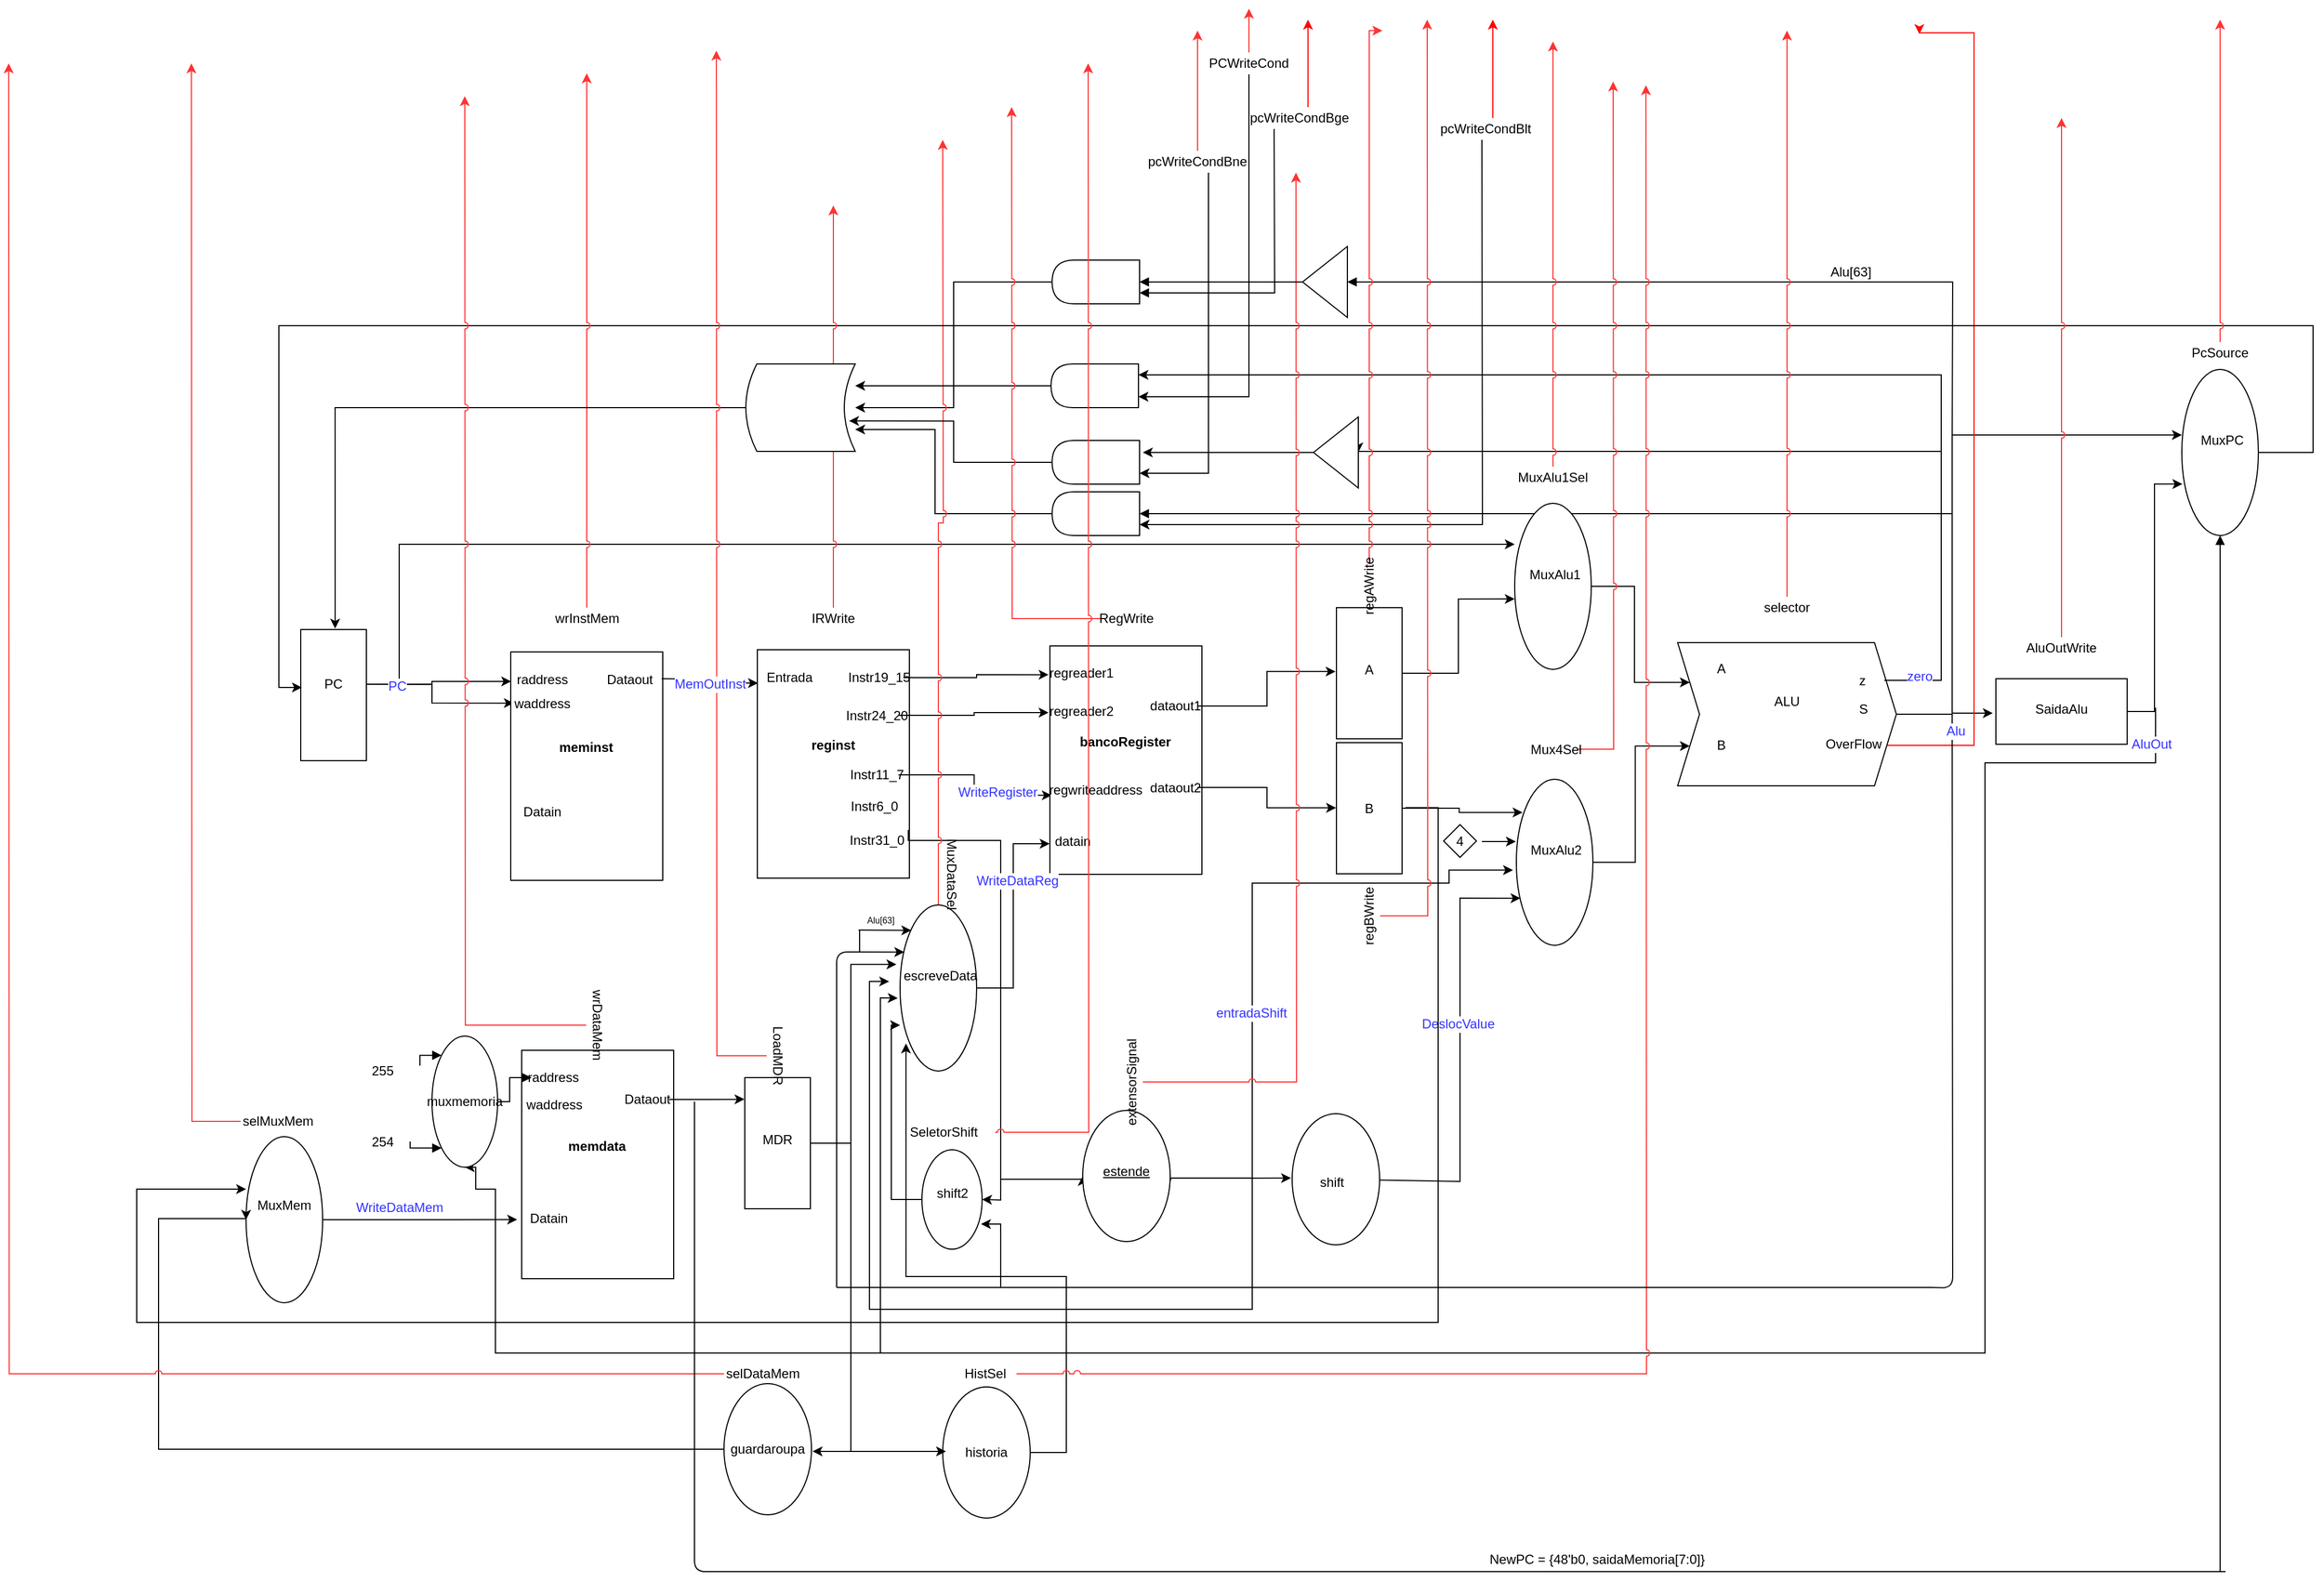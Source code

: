 <mxfile version="12.1.0" type="github" pages="1"><diagram id="BK2MosaaJc6s3cNC-S-s" name="Page-1"><mxGraphModel dx="1463" dy="839" grid="1" gridSize="10" guides="1" tooltips="1" connect="1" arrows="1" fold="1" page="1" pageScale="1" pageWidth="10000" pageHeight="10000" math="0" shadow="0"><root><mxCell id="0"/><mxCell id="1" parent="0"/><mxCell id="vBsNh1YaCpjfM3D8LXgl-24" style="edgeStyle=orthogonalEdgeStyle;rounded=0;orthogonalLoop=1;jettySize=auto;html=1;startArrow=block;startFill=1;endArrow=none;endFill=0;" edge="1" parent="1" source="vBsNh1YaCpjfM3D8LXgl-27"><mxGeometry relative="1" as="geometry"><mxPoint x="1950" y="410" as="targetPoint"/></mxGeometry></mxCell><mxCell id="vBsNh1YaCpjfM3D8LXgl-32" value="Alu[63]&lt;br&gt;" style="text;html=1;resizable=0;points=[];align=center;verticalAlign=middle;labelBackgroundColor=#ffffff;" vertex="1" connectable="0" parent="vBsNh1YaCpjfM3D8LXgl-24"><mxGeometry x="0.307" y="3" relative="1" as="geometry"><mxPoint y="-6" as="offset"/></mxGeometry></mxCell><mxCell id="vBsNh1YaCpjfM3D8LXgl-33" style="edgeStyle=orthogonalEdgeStyle;rounded=0;orthogonalLoop=1;jettySize=auto;html=1;exitX=0;exitY=0.25;exitDx=0;exitDy=0;startArrow=block;startFill=1;endArrow=none;endFill=0;" edge="1" parent="1" source="vBsNh1YaCpjfM3D8LXgl-22"><mxGeometry relative="1" as="geometry"><mxPoint x="1330" y="120" as="targetPoint"/></mxGeometry></mxCell><mxCell id="vBsNh1YaCpjfM3D8LXgl-40" style="edgeStyle=orthogonalEdgeStyle;rounded=0;orthogonalLoop=1;jettySize=auto;html=1;entryX=1;entryY=0.5;entryDx=0;entryDy=0;startArrow=none;startFill=0;endArrow=classic;endFill=1;strokeColor=#000000;" edge="1" parent="1" source="vBsNh1YaCpjfM3D8LXgl-22" target="9EUqboqjKEqkngao54L1-6"><mxGeometry relative="1" as="geometry"/></mxCell><mxCell id="vBsNh1YaCpjfM3D8LXgl-22" value="" style="shape=delay;whiteSpace=wrap;html=1;rotation=180;" vertex="1" parent="1"><mxGeometry x="1127" y="240" width="80" height="40" as="geometry"/></mxCell><mxCell id="vBsNh1YaCpjfM3D8LXgl-25" style="edgeStyle=orthogonalEdgeStyle;rounded=0;orthogonalLoop=1;jettySize=auto;html=1;startArrow=block;startFill=1;endArrow=none;endFill=0;" edge="1" parent="1" source="vBsNh1YaCpjfM3D8LXgl-21"><mxGeometry relative="1" as="geometry"><mxPoint x="1950" y="472" as="targetPoint"/></mxGeometry></mxCell><mxCell id="vBsNh1YaCpjfM3D8LXgl-36" style="edgeStyle=orthogonalEdgeStyle;rounded=0;orthogonalLoop=1;jettySize=auto;html=1;exitX=0;exitY=0.25;exitDx=0;exitDy=0;startArrow=classic;startFill=1;endArrow=none;endFill=0;strokeColor=#000000;" edge="1" parent="1" source="vBsNh1YaCpjfM3D8LXgl-21"><mxGeometry relative="1" as="geometry"><mxPoint x="1520" y="130" as="targetPoint"/></mxGeometry></mxCell><mxCell id="vBsNh1YaCpjfM3D8LXgl-41" style="edgeStyle=orthogonalEdgeStyle;rounded=0;orthogonalLoop=1;jettySize=auto;html=1;entryX=1;entryY=0.75;entryDx=0;entryDy=0;startArrow=none;startFill=0;endArrow=classic;endFill=1;strokeColor=#000000;" edge="1" parent="1" source="vBsNh1YaCpjfM3D8LXgl-21" target="9EUqboqjKEqkngao54L1-6"><mxGeometry relative="1" as="geometry"><Array as="points"><mxPoint x="1020" y="472"/><mxPoint x="1020" y="395"/></Array></mxGeometry></mxCell><mxCell id="vBsNh1YaCpjfM3D8LXgl-21" value="" style="shape=delay;whiteSpace=wrap;html=1;rotation=180;" vertex="1" parent="1"><mxGeometry x="1127" y="452" width="80" height="40" as="geometry"/></mxCell><mxCell id="JjTqPs6yNke-4KExffEF-18" value="" style="rhombus;whiteSpace=wrap;html=1;" parent="1" vertex="1"><mxGeometry x="1485" y="756.5" width="30" height="30" as="geometry"/></mxCell><mxCell id="1Pwe8GG29_QsZhxiS9Jx-3" value="" style="verticalLabelPosition=bottom;verticalAlign=top;html=1;shape=mxgraph.basic.rect;fillColor=#ffffff;fillColor2=none;strokeColor=#000000;strokeWidth=1;size=20;indent=5;rotation=90;" parent="1" vertex="1"><mxGeometry x="410" y="608" width="120" height="60" as="geometry"/></mxCell><mxCell id="1Pwe8GG29_QsZhxiS9Jx-87" style="edgeStyle=orthogonalEdgeStyle;rounded=0;orthogonalLoop=1;jettySize=auto;html=1;entryX=0.129;entryY=0.997;entryDx=0;entryDy=0;entryPerimeter=0;exitX=0.418;exitY=-0.007;exitDx=0;exitDy=0;exitPerimeter=0;" parent="1" source="1Pwe8GG29_QsZhxiS9Jx-3" target="1Pwe8GG29_QsZhxiS9Jx-49" edge="1"><mxGeometry relative="1" as="geometry"><Array as="points"><mxPoint x="560" y="628"/><mxPoint x="560" y="625"/></Array></mxGeometry></mxCell><mxCell id="1Pwe8GG29_QsZhxiS9Jx-88" style="edgeStyle=orthogonalEdgeStyle;rounded=0;orthogonalLoop=1;jettySize=auto;html=1;entryX=0.224;entryY=0.98;entryDx=0;entryDy=0;entryPerimeter=0;" parent="1" target="1Pwe8GG29_QsZhxiS9Jx-49" edge="1"><mxGeometry relative="1" as="geometry"><mxPoint x="530" y="628" as="sourcePoint"/><Array as="points"><mxPoint x="560" y="628"/><mxPoint x="560" y="645"/></Array></mxGeometry></mxCell><mxCell id="1Pwe8GG29_QsZhxiS9Jx-117" style="edgeStyle=orthogonalEdgeStyle;rounded=0;orthogonalLoop=1;jettySize=auto;html=1;entryX=0.247;entryY=1;entryDx=0;entryDy=0;entryPerimeter=0;" parent="1" target="1Pwe8GG29_QsZhxiS9Jx-81" edge="1"><mxGeometry relative="1" as="geometry"><Array as="points"><mxPoint x="500" y="627"/><mxPoint x="500" y="628"/><mxPoint x="530" y="628"/><mxPoint x="530" y="500"/></Array><mxPoint x="500" y="628" as="sourcePoint"/></mxGeometry></mxCell><mxCell id="JjTqPs6yNke-4KExffEF-17" value="&lt;font color=&quot;#3333ff&quot;&gt;PC&lt;/font&gt;" style="text;html=1;resizable=0;points=[];align=center;verticalAlign=middle;labelBackgroundColor=#ffffff;" parent="1Pwe8GG29_QsZhxiS9Jx-117" vertex="1" connectable="0"><mxGeometry x="-0.949" y="-2" relative="1" as="geometry"><mxPoint as="offset"/></mxGeometry></mxCell><mxCell id="1Pwe8GG29_QsZhxiS9Jx-2" value="PC" style="text;html=1;strokeColor=none;fillColor=none;align=center;verticalAlign=middle;whiteSpace=wrap;rounded=0;" parent="1" vertex="1"><mxGeometry x="450" y="618" width="40" height="20" as="geometry"/></mxCell><mxCell id="1Pwe8GG29_QsZhxiS9Jx-4" value="" style="verticalLabelPosition=bottom;verticalAlign=top;html=1;shape=mxgraph.basic.rect;fillColor=#ffffff;fillColor2=none;strokeColor=#000000;strokeWidth=1;size=20;indent=5;rotation=90;" parent="1" vertex="1"><mxGeometry x="822.5" y="631.5" width="209" height="139" as="geometry"/></mxCell><mxCell id="1Pwe8GG29_QsZhxiS9Jx-7" value="&lt;b&gt;reginst&lt;/b&gt;" style="text;html=1;strokeColor=none;fillColor=none;align=center;verticalAlign=middle;whiteSpace=wrap;rounded=0;" parent="1" vertex="1"><mxGeometry x="906.5" y="674" width="40" height="20" as="geometry"/></mxCell><mxCell id="1Pwe8GG29_QsZhxiS9Jx-10" value="Entrada" style="text;html=1;strokeColor=none;fillColor=none;align=center;verticalAlign=middle;whiteSpace=wrap;rounded=0;" parent="1" vertex="1"><mxGeometry x="866.5" y="611.5" width="40" height="20" as="geometry"/></mxCell><mxCell id="1Pwe8GG29_QsZhxiS9Jx-90" style="edgeStyle=orthogonalEdgeStyle;rounded=0;orthogonalLoop=1;jettySize=auto;html=1;entryX=0.126;entryY=1.009;entryDx=0;entryDy=0;entryPerimeter=0;" parent="1" source="1Pwe8GG29_QsZhxiS9Jx-11" target="1Pwe8GG29_QsZhxiS9Jx-19" edge="1"><mxGeometry relative="1" as="geometry"/></mxCell><mxCell id="1Pwe8GG29_QsZhxiS9Jx-11" value="Instr19_15&lt;br&gt;" style="text;html=1;strokeColor=none;fillColor=none;align=center;verticalAlign=middle;whiteSpace=wrap;rounded=0;" parent="1" vertex="1"><mxGeometry x="947" y="612" width="44" height="20" as="geometry"/></mxCell><mxCell id="1Pwe8GG29_QsZhxiS9Jx-91" style="edgeStyle=orthogonalEdgeStyle;rounded=0;orthogonalLoop=1;jettySize=auto;html=1;entryX=0.292;entryY=1.009;entryDx=0;entryDy=0;entryPerimeter=0;" parent="1" source="1Pwe8GG29_QsZhxiS9Jx-12" target="1Pwe8GG29_QsZhxiS9Jx-19" edge="1"><mxGeometry relative="1" as="geometry"/></mxCell><mxCell id="1Pwe8GG29_QsZhxiS9Jx-13" value="Instr6_0&lt;br&gt;" style="text;html=1;resizable=0;points=[];autosize=1;align=left;verticalAlign=top;spacingTop=-4;" parent="1" vertex="1"><mxGeometry x="941" y="730" width="60" height="20" as="geometry"/></mxCell><mxCell id="1Pwe8GG29_QsZhxiS9Jx-94" style="edgeStyle=orthogonalEdgeStyle;rounded=0;orthogonalLoop=1;jettySize=auto;html=1;entryX=0.654;entryY=0.988;entryDx=0;entryDy=0;entryPerimeter=0;" parent="1" source="1Pwe8GG29_QsZhxiS9Jx-14" target="1Pwe8GG29_QsZhxiS9Jx-19" edge="1"><mxGeometry relative="1" as="geometry"/></mxCell><mxCell id="JjTqPs6yNke-4KExffEF-25" value="&lt;font color=&quot;#3333ff&quot;&gt;WriteRegister&lt;/font&gt;" style="text;html=1;resizable=0;points=[];align=center;verticalAlign=middle;labelBackgroundColor=#ffffff;" parent="1Pwe8GG29_QsZhxiS9Jx-94" vertex="1" connectable="0"><mxGeometry x="0.371" y="3" relative="1" as="geometry"><mxPoint as="offset"/></mxGeometry></mxCell><mxCell id="1Pwe8GG29_QsZhxiS9Jx-14" value="Instr11_7&lt;br&gt;" style="text;html=1;strokeColor=none;fillColor=none;align=center;verticalAlign=middle;whiteSpace=wrap;rounded=0;direction=west;" parent="1" vertex="1"><mxGeometry x="946.5" y="701" width="40" height="20" as="geometry"/></mxCell><mxCell id="1Pwe8GG29_QsZhxiS9Jx-108" style="edgeStyle=orthogonalEdgeStyle;rounded=0;orthogonalLoop=1;jettySize=auto;html=1;entryX=0.5;entryY=1;entryDx=0;entryDy=0;jumpStyle=none;exitX=0.789;exitY=0.007;exitDx=0;exitDy=0;exitPerimeter=0;" parent="1" source="1Pwe8GG29_QsZhxiS9Jx-4" target="1Pwe8GG29_QsZhxiS9Jx-61" edge="1"><mxGeometry relative="1" as="geometry"><Array as="points"><mxPoint x="1004" y="771"/><mxPoint x="1080" y="771"/><mxPoint x="1080" y="1081"/><mxPoint x="1163" y="1081"/></Array><mxPoint x="1010" y="771" as="sourcePoint"/></mxGeometry></mxCell><mxCell id="1Pwe8GG29_QsZhxiS9Jx-15" value="Instr31_0" style="text;html=1;strokeColor=none;fillColor=none;align=center;verticalAlign=middle;whiteSpace=wrap;rounded=0;direction=west;" parent="1" vertex="1"><mxGeometry x="946.5" y="760.5" width="40" height="20" as="geometry"/></mxCell><mxCell id="1Pwe8GG29_QsZhxiS9Jx-19" value="" style="verticalLabelPosition=bottom;verticalAlign=top;html=1;shape=mxgraph.basic.rect;fillColor=#ffffff;fillColor2=none;strokeColor=#000000;strokeWidth=1;size=20;indent=5;rotation=90;" parent="1" vertex="1"><mxGeometry x="1090" y="628" width="209" height="139" as="geometry"/></mxCell><mxCell id="1Pwe8GG29_QsZhxiS9Jx-20" value="&lt;b&gt;bancoRegister&lt;/b&gt;" style="text;html=1;strokeColor=none;fillColor=none;align=center;verticalAlign=middle;whiteSpace=wrap;rounded=0;" parent="1" vertex="1"><mxGeometry x="1174" y="670.5" width="40" height="20" as="geometry"/></mxCell><mxCell id="1Pwe8GG29_QsZhxiS9Jx-21" value="regreader1" style="text;html=1;strokeColor=none;fillColor=none;align=center;verticalAlign=middle;whiteSpace=wrap;rounded=0;" parent="1" vertex="1"><mxGeometry x="1134" y="608" width="40" height="20" as="geometry"/></mxCell><mxCell id="1Pwe8GG29_QsZhxiS9Jx-97" style="edgeStyle=orthogonalEdgeStyle;rounded=0;orthogonalLoop=1;jettySize=auto;html=1;entryX=0.487;entryY=1.013;entryDx=0;entryDy=0;entryPerimeter=0;" parent="1" source="1Pwe8GG29_QsZhxiS9Jx-22" target="1Pwe8GG29_QsZhxiS9Jx-65" edge="1"><mxGeometry relative="1" as="geometry"/></mxCell><mxCell id="1Pwe8GG29_QsZhxiS9Jx-22" value="dataout1" style="text;html=1;strokeColor=none;fillColor=none;align=center;verticalAlign=middle;whiteSpace=wrap;rounded=0;" parent="1" vertex="1"><mxGeometry x="1220" y="638" width="40" height="20" as="geometry"/></mxCell><mxCell id="1Pwe8GG29_QsZhxiS9Jx-98" style="edgeStyle=orthogonalEdgeStyle;rounded=0;orthogonalLoop=1;jettySize=auto;html=1;entryX=0.497;entryY=1.006;entryDx=0;entryDy=0;entryPerimeter=0;" parent="1" source="1Pwe8GG29_QsZhxiS9Jx-23" target="1Pwe8GG29_QsZhxiS9Jx-67" edge="1"><mxGeometry relative="1" as="geometry"/></mxCell><mxCell id="1Pwe8GG29_QsZhxiS9Jx-23" value="dataout2" style="text;html=1;strokeColor=none;fillColor=none;align=center;verticalAlign=middle;whiteSpace=wrap;rounded=0;direction=west;" parent="1" vertex="1"><mxGeometry x="1220" y="712.5" width="40" height="20" as="geometry"/></mxCell><mxCell id="1Pwe8GG29_QsZhxiS9Jx-35" value="regreader2" style="text;html=1;strokeColor=none;fillColor=none;align=center;verticalAlign=middle;whiteSpace=wrap;rounded=0;" parent="1" vertex="1"><mxGeometry x="1134" y="643" width="40" height="20" as="geometry"/></mxCell><mxCell id="1Pwe8GG29_QsZhxiS9Jx-36" value="regwriteaddress" style="text;html=1;strokeColor=none;fillColor=none;align=center;verticalAlign=middle;whiteSpace=wrap;rounded=0;" parent="1" vertex="1"><mxGeometry x="1147" y="714.5" width="40" height="20" as="geometry"/></mxCell><mxCell id="1Pwe8GG29_QsZhxiS9Jx-37" value="datain" style="text;html=1;strokeColor=none;fillColor=none;align=center;verticalAlign=middle;whiteSpace=wrap;rounded=0;" parent="1" vertex="1"><mxGeometry x="1126" y="762" width="40" height="20" as="geometry"/></mxCell><mxCell id="1Pwe8GG29_QsZhxiS9Jx-38" value="" style="verticalLabelPosition=bottom;verticalAlign=top;html=1;shape=mxgraph.basic.rect;fillColor=#ffffff;fillColor2=none;strokeColor=#000000;strokeWidth=1;size=20;indent=5;rotation=90;" parent="1" vertex="1"><mxGeometry x="607" y="998" width="209" height="139" as="geometry"/></mxCell><mxCell id="1Pwe8GG29_QsZhxiS9Jx-39" value="&lt;b&gt;memdata&lt;/b&gt;" style="text;html=1;strokeColor=none;fillColor=none;align=center;verticalAlign=middle;whiteSpace=wrap;rounded=0;" parent="1" vertex="1"><mxGeometry x="691" y="1040.5" width="40" height="20" as="geometry"/></mxCell><mxCell id="vBsNh1YaCpjfM3D8LXgl-9" style="edgeStyle=orthogonalEdgeStyle;rounded=0;orthogonalLoop=1;jettySize=auto;html=1;entryX=0.5;entryY=0;entryDx=0;entryDy=0;startArrow=block;startFill=1;endArrow=none;endFill=0;" edge="1" parent="1" source="1Pwe8GG29_QsZhxiS9Jx-40" target="vBsNh1YaCpjfM3D8LXgl-2"><mxGeometry relative="1" as="geometry"/></mxCell><mxCell id="1Pwe8GG29_QsZhxiS9Jx-40" value="raddress" style="text;html=1;strokeColor=none;fillColor=none;align=center;verticalAlign=middle;whiteSpace=wrap;rounded=0;" parent="1" vertex="1"><mxGeometry x="651" y="978" width="40" height="20" as="geometry"/></mxCell><mxCell id="1Pwe8GG29_QsZhxiS9Jx-96" style="edgeStyle=orthogonalEdgeStyle;rounded=0;orthogonalLoop=1;jettySize=auto;html=1;entryX=0.165;entryY=1.005;entryDx=0;entryDy=0;entryPerimeter=0;" parent="1" source="1Pwe8GG29_QsZhxiS9Jx-44" target="1Pwe8GG29_QsZhxiS9Jx-59" edge="1"><mxGeometry relative="1" as="geometry"/></mxCell><mxCell id="1Pwe8GG29_QsZhxiS9Jx-44" value="Dataout" style="text;html=1;strokeColor=none;fillColor=none;align=center;verticalAlign=middle;whiteSpace=wrap;rounded=0;direction=west;" parent="1" vertex="1"><mxGeometry x="737" y="998" width="40" height="20" as="geometry"/></mxCell><mxCell id="1Pwe8GG29_QsZhxiS9Jx-45" value="waddress" style="text;html=1;strokeColor=none;fillColor=none;align=center;verticalAlign=middle;whiteSpace=wrap;rounded=0;" parent="1" vertex="1"><mxGeometry x="652" y="1003" width="40" height="20" as="geometry"/></mxCell><mxCell id="1Pwe8GG29_QsZhxiS9Jx-47" value="Datain" style="text;html=1;strokeColor=none;fillColor=none;align=center;verticalAlign=middle;whiteSpace=wrap;rounded=0;" parent="1" vertex="1"><mxGeometry x="647" y="1107" width="40" height="20" as="geometry"/></mxCell><mxCell id="1Pwe8GG29_QsZhxiS9Jx-49" value="" style="verticalLabelPosition=bottom;verticalAlign=top;html=1;shape=mxgraph.basic.rect;fillColor=#ffffff;fillColor2=none;strokeColor=#000000;strokeWidth=1;size=20;indent=5;rotation=90;" parent="1" vertex="1"><mxGeometry x="597" y="633.5" width="209" height="139" as="geometry"/></mxCell><mxCell id="1Pwe8GG29_QsZhxiS9Jx-50" value="&lt;b&gt;meminst&lt;/b&gt;" style="text;html=1;strokeColor=none;fillColor=none;align=center;verticalAlign=middle;whiteSpace=wrap;rounded=0;" parent="1" vertex="1"><mxGeometry x="681" y="676" width="40" height="20" as="geometry"/></mxCell><mxCell id="1Pwe8GG29_QsZhxiS9Jx-51" value="raddress" style="text;html=1;strokeColor=none;fillColor=none;align=center;verticalAlign=middle;whiteSpace=wrap;rounded=0;" parent="1" vertex="1"><mxGeometry x="641" y="613.5" width="40" height="20" as="geometry"/></mxCell><mxCell id="tlnoYebwerKZ_O9gH5vr-2" style="edgeStyle=orthogonalEdgeStyle;rounded=0;orthogonalLoop=1;jettySize=auto;html=1;entryX=0.146;entryY=0.996;entryDx=0;entryDy=0;entryPerimeter=0;" parent="1" target="1Pwe8GG29_QsZhxiS9Jx-4" edge="1"><mxGeometry relative="1" as="geometry"><mxPoint x="770" y="623" as="sourcePoint"/></mxGeometry></mxCell><mxCell id="1Pwe8GG29_QsZhxiS9Jx-52" value="Dataout" style="text;html=1;strokeColor=none;fillColor=none;align=center;verticalAlign=middle;whiteSpace=wrap;rounded=0;" parent="1" vertex="1"><mxGeometry x="721" y="613.5" width="40" height="20" as="geometry"/></mxCell><mxCell id="1Pwe8GG29_QsZhxiS9Jx-57" value="waddress" style="text;html=1;strokeColor=none;fillColor=none;align=center;verticalAlign=middle;whiteSpace=wrap;rounded=0;" parent="1" vertex="1"><mxGeometry x="641" y="635.5" width="40" height="20" as="geometry"/></mxCell><mxCell id="1Pwe8GG29_QsZhxiS9Jx-58" value="Datain" style="text;html=1;strokeColor=none;fillColor=none;align=center;verticalAlign=middle;whiteSpace=wrap;rounded=0;" parent="1" vertex="1"><mxGeometry x="641" y="734.5" width="40" height="20" as="geometry"/></mxCell><mxCell id="1Pwe8GG29_QsZhxiS9Jx-120" style="edgeStyle=orthogonalEdgeStyle;rounded=0;orthogonalLoop=1;jettySize=auto;html=1;entryX=0.358;entryY=1.048;entryDx=0;entryDy=0;entryPerimeter=0;" parent="1" source="1Pwe8GG29_QsZhxiS9Jx-59" target="1Pwe8GG29_QsZhxiS9Jx-79" edge="1"><mxGeometry relative="1" as="geometry"><Array as="points"><mxPoint x="943" y="1048"/><mxPoint x="943" y="884"/></Array></mxGeometry></mxCell><mxCell id="qcUfbUrcQiqm2gh3NG80-9" style="edgeStyle=orthogonalEdgeStyle;rounded=0;jumpStyle=arc;orthogonalLoop=1;jettySize=auto;html=1;" parent="1" edge="1"><mxGeometry relative="1" as="geometry"><mxPoint x="908" y="1330" as="targetPoint"/><mxPoint x="909" y="1048" as="sourcePoint"/><Array as="points"><mxPoint x="943" y="1048"/><mxPoint x="943" y="1330"/><mxPoint x="908" y="1330"/></Array></mxGeometry></mxCell><mxCell id="1Pwe8GG29_QsZhxiS9Jx-59" value="" style="verticalLabelPosition=bottom;verticalAlign=top;html=1;shape=mxgraph.basic.rect;fillColor=#ffffff;fillColor2=none;strokeColor=#000000;strokeWidth=1;size=20;indent=5;rotation=90;" parent="1" vertex="1"><mxGeometry x="816" y="1018" width="120" height="60" as="geometry"/></mxCell><mxCell id="1Pwe8GG29_QsZhxiS9Jx-60" value="MDR" style="text;html=1;strokeColor=none;fillColor=none;align=center;verticalAlign=middle;whiteSpace=wrap;rounded=0;" parent="1" vertex="1"><mxGeometry x="856" y="1035" width="40" height="20" as="geometry"/></mxCell><mxCell id="1Pwe8GG29_QsZhxiS9Jx-114" style="edgeStyle=orthogonalEdgeStyle;rounded=0;orthogonalLoop=1;jettySize=auto;html=1;entryX=0.547;entryY=1.044;entryDx=0;entryDy=0;entryPerimeter=0;exitX=0.516;exitY=0;exitDx=0;exitDy=0;exitPerimeter=0;" parent="1" source="1Pwe8GG29_QsZhxiS9Jx-61" target="1Pwe8GG29_QsZhxiS9Jx-83" edge="1"><mxGeometry relative="1" as="geometry"><Array as="points"><mxPoint x="1310" y="1080"/><mxPoint x="1310" y="810"/><mxPoint x="1490" y="810"/><mxPoint x="1490" y="798"/></Array></mxGeometry></mxCell><mxCell id="JjTqPs6yNke-4KExffEF-10" value="&lt;font color=&quot;#3333ff&quot;&gt;entradaShift&lt;/font&gt;" style="text;html=1;resizable=0;points=[];align=center;verticalAlign=middle;labelBackgroundColor=#ffffff;" parent="1Pwe8GG29_QsZhxiS9Jx-114" vertex="1" connectable="0"><mxGeometry x="-0.236" y="1" relative="1" as="geometry"><mxPoint y="1" as="offset"/></mxGeometry></mxCell><mxCell id="qcUfbUrcQiqm2gh3NG80-15" style="edgeStyle=orthogonalEdgeStyle;rounded=0;jumpStyle=arc;orthogonalLoop=1;jettySize=auto;html=1;strokeColor=#000000;exitX=0.518;exitY=-0.004;exitDx=0;exitDy=0;exitPerimeter=0;" parent="1" edge="1"><mxGeometry relative="1" as="geometry"><mxPoint x="1235.333" y="1082.167" as="sourcePoint"/><mxPoint x="978" y="900" as="targetPoint"/><Array as="points"><mxPoint x="1235" y="1080"/><mxPoint x="1310" y="1080"/><mxPoint x="1310" y="1200"/><mxPoint x="960" y="1200"/><mxPoint x="960" y="900"/><mxPoint x="978" y="900"/></Array></mxGeometry></mxCell><mxCell id="1Pwe8GG29_QsZhxiS9Jx-61" value="" style="ellipse;whiteSpace=wrap;html=1;rotation=90;fontStyle=4" parent="1" vertex="1"><mxGeometry x="1135" y="1038" width="120" height="80" as="geometry"/></mxCell><mxCell id="1Pwe8GG29_QsZhxiS9Jx-62" value="estende" style="text;html=1;strokeColor=none;fillColor=none;align=center;verticalAlign=middle;whiteSpace=wrap;rounded=0;fontStyle=4" parent="1" vertex="1"><mxGeometry x="1175" y="1063.5" width="40" height="20" as="geometry"/></mxCell><mxCell id="1Pwe8GG29_QsZhxiS9Jx-111" style="edgeStyle=orthogonalEdgeStyle;rounded=0;orthogonalLoop=1;jettySize=auto;html=1;entryX=0.716;entryY=0.946;entryDx=0;entryDy=0;entryPerimeter=0;" parent="1" source="1Pwe8GG29_QsZhxiS9Jx-63" target="1Pwe8GG29_QsZhxiS9Jx-83" edge="1"><mxGeometry relative="1" as="geometry"><Array as="points"><mxPoint x="1500" y="1083"/><mxPoint x="1500" y="824"/></Array></mxGeometry></mxCell><mxCell id="JjTqPs6yNke-4KExffEF-13" value="&lt;font color=&quot;#3333ff&quot;&gt;DeslocValue&lt;/font&gt;" style="text;html=1;resizable=0;points=[];align=center;verticalAlign=middle;labelBackgroundColor=#ffffff;" parent="1Pwe8GG29_QsZhxiS9Jx-111" vertex="1" connectable="0"><mxGeometry x="0.124" y="2" relative="1" as="geometry"><mxPoint as="offset"/></mxGeometry></mxCell><mxCell id="1Pwe8GG29_QsZhxiS9Jx-63" value="" style="ellipse;whiteSpace=wrap;html=1;rotation=90;" parent="1" vertex="1"><mxGeometry x="1326.5" y="1041" width="120" height="80" as="geometry"/></mxCell><mxCell id="1Pwe8GG29_QsZhxiS9Jx-64" value="shift" style="text;html=1;strokeColor=none;fillColor=none;align=center;verticalAlign=middle;whiteSpace=wrap;rounded=0;" parent="1" vertex="1"><mxGeometry x="1362.5" y="1073.5" width="40" height="20" as="geometry"/></mxCell><mxCell id="1Pwe8GG29_QsZhxiS9Jx-99" style="edgeStyle=orthogonalEdgeStyle;rounded=0;orthogonalLoop=1;jettySize=auto;html=1;entryX=0.576;entryY=1;entryDx=0;entryDy=0;entryPerimeter=0;" parent="1" source="1Pwe8GG29_QsZhxiS9Jx-65" target="1Pwe8GG29_QsZhxiS9Jx-81" edge="1"><mxGeometry relative="1" as="geometry"/></mxCell><mxCell id="1Pwe8GG29_QsZhxiS9Jx-65" value="" style="verticalLabelPosition=bottom;verticalAlign=top;html=1;shape=mxgraph.basic.rect;fillColor=#ffffff;fillColor2=none;strokeColor=#000000;strokeWidth=1;size=20;indent=5;rotation=90;" parent="1" vertex="1"><mxGeometry x="1357" y="588" width="120" height="60" as="geometry"/></mxCell><mxCell id="1Pwe8GG29_QsZhxiS9Jx-66" value="A" style="text;html=1;strokeColor=none;fillColor=none;align=center;verticalAlign=middle;whiteSpace=wrap;rounded=0;" parent="1" vertex="1"><mxGeometry x="1397" y="605" width="40" height="20" as="geometry"/></mxCell><mxCell id="1Pwe8GG29_QsZhxiS9Jx-102" style="edgeStyle=orthogonalEdgeStyle;rounded=0;orthogonalLoop=1;jettySize=auto;html=1;entryX=0.2;entryY=0.919;entryDx=0;entryDy=0;entryPerimeter=0;" parent="1" source="1Pwe8GG29_QsZhxiS9Jx-67" target="1Pwe8GG29_QsZhxiS9Jx-83" edge="1"><mxGeometry relative="1" as="geometry"/></mxCell><mxCell id="1Pwe8GG29_QsZhxiS9Jx-67" value="" style="verticalLabelPosition=bottom;verticalAlign=top;html=1;shape=mxgraph.basic.rect;fillColor=#ffffff;fillColor2=none;strokeColor=#000000;strokeWidth=1;size=20;indent=5;rotation=90;" parent="1" vertex="1"><mxGeometry x="1357" y="711.5" width="120" height="60" as="geometry"/></mxCell><mxCell id="1Pwe8GG29_QsZhxiS9Jx-127" style="edgeStyle=orthogonalEdgeStyle;rounded=0;orthogonalLoop=1;jettySize=auto;html=1;exitX=0.496;exitY=-0.052;exitDx=0;exitDy=0;exitPerimeter=0;entryX=0.316;entryY=1;entryDx=0;entryDy=0;entryPerimeter=0;jumpStyle=none;" parent="1" source="1Pwe8GG29_QsZhxiS9Jx-67" target="qcUfbUrcQiqm2gh3NG80-1" edge="1"><mxGeometry relative="1" as="geometry"><mxPoint x="1450" y="741" as="sourcePoint"/><Array as="points"><mxPoint x="1480" y="741"/><mxPoint x="1480" y="1212"/><mxPoint x="290" y="1212"/><mxPoint x="290" y="1090"/></Array><mxPoint x="280" y="1080" as="targetPoint"/></mxGeometry></mxCell><mxCell id="JjTqPs6yNke-4KExffEF-1" value="&lt;font color=&quot;#3333ff&quot;&gt;WriteDataMem&lt;/font&gt;" style="text;html=1;resizable=0;points=[];align=center;verticalAlign=middle;labelBackgroundColor=#ffffff;" parent="1Pwe8GG29_QsZhxiS9Jx-127" vertex="1" connectable="0"><mxGeometry x="0.561" y="1" relative="1" as="geometry"><mxPoint x="41.5" y="-106" as="offset"/></mxGeometry></mxCell><mxCell id="1Pwe8GG29_QsZhxiS9Jx-68" value="B" style="text;html=1;strokeColor=none;fillColor=none;align=center;verticalAlign=middle;whiteSpace=wrap;rounded=0;" parent="1" vertex="1"><mxGeometry x="1397" y="731.5" width="40" height="20" as="geometry"/></mxCell><mxCell id="1Pwe8GG29_QsZhxiS9Jx-103" style="edgeStyle=orthogonalEdgeStyle;rounded=0;orthogonalLoop=1;jettySize=auto;html=1;entryX=-0.024;entryY=0.525;entryDx=0;entryDy=0;entryPerimeter=0;" parent="1" source="1Pwe8GG29_QsZhxiS9Jx-71" target="1Pwe8GG29_QsZhxiS9Jx-77" edge="1"><mxGeometry relative="1" as="geometry"><Array as="points"><mxPoint x="1950" y="655"/></Array></mxGeometry></mxCell><mxCell id="1Pwe8GG29_QsZhxiS9Jx-106" style="edgeStyle=orthogonalEdgeStyle;rounded=0;orthogonalLoop=1;jettySize=auto;html=1;entryX=0.395;entryY=1;entryDx=0;entryDy=0;entryPerimeter=0;" parent="1" source="1Pwe8GG29_QsZhxiS9Jx-71" target="1Pwe8GG29_QsZhxiS9Jx-85" edge="1"><mxGeometry relative="1" as="geometry"><Array as="points"><mxPoint x="1950" y="655"/><mxPoint x="1950" y="400"/></Array></mxGeometry></mxCell><mxCell id="1Pwe8GG29_QsZhxiS9Jx-126" style="edgeStyle=orthogonalEdgeStyle;rounded=0;orthogonalLoop=1;jettySize=auto;html=1;entryX=1;entryY=0.5;entryDx=0;entryDy=0;" parent="1" target="vBsNh1YaCpjfM3D8LXgl-2" edge="1"><mxGeometry relative="1" as="geometry"><Array as="points"><mxPoint x="2136" y="700"/><mxPoint x="1980" y="700"/><mxPoint x="1980" y="1240"/><mxPoint x="618" y="1240"/><mxPoint x="618" y="1090"/><mxPoint x="600" y="1090"/><mxPoint x="600" y="1070"/></Array><mxPoint x="2135" y="650" as="sourcePoint"/><mxPoint x="637.953" y="1015" as="targetPoint"/></mxGeometry></mxCell><mxCell id="JjTqPs6yNke-4KExffEF-14" value="&lt;font color=&quot;#3333ff&quot;&gt;AluOut&lt;/font&gt;" style="text;html=1;resizable=0;points=[];align=center;verticalAlign=middle;labelBackgroundColor=#ffffff;" parent="1Pwe8GG29_QsZhxiS9Jx-126" vertex="1" connectable="0"><mxGeometry x="-0.961" y="2" relative="1" as="geometry"><mxPoint x="-6.5" y="-11.5" as="offset"/></mxGeometry></mxCell><mxCell id="vBsNh1YaCpjfM3D8LXgl-42" style="edgeStyle=orthogonalEdgeStyle;rounded=0;orthogonalLoop=1;jettySize=auto;html=1;exitX=1;exitY=0.75;exitDx=0;exitDy=0;startArrow=none;startFill=0;endArrow=classic;endFill=1;strokeColor=#FF0000;" edge="1" parent="1" source="1Pwe8GG29_QsZhxiS9Jx-71"><mxGeometry relative="1" as="geometry"><mxPoint x="1920" y="33.143" as="targetPoint"/><Array as="points"><mxPoint x="1970" y="684"/><mxPoint x="1970" y="32"/></Array></mxGeometry></mxCell><mxCell id="1Pwe8GG29_QsZhxiS9Jx-71" value="" style="shape=step;perimeter=stepPerimeter;whiteSpace=wrap;html=1;fixedSize=1;" parent="1" vertex="1"><mxGeometry x="1699" y="590" width="200" height="131" as="geometry"/></mxCell><mxCell id="1Pwe8GG29_QsZhxiS9Jx-72" value="ALU" style="text;html=1;strokeColor=none;fillColor=none;align=center;verticalAlign=middle;whiteSpace=wrap;rounded=0;" parent="1" vertex="1"><mxGeometry x="1779" y="633.5" width="40" height="20" as="geometry"/></mxCell><mxCell id="1Pwe8GG29_QsZhxiS9Jx-73" value="S" style="text;html=1;strokeColor=none;fillColor=none;align=center;verticalAlign=middle;whiteSpace=wrap;rounded=0;" parent="1" vertex="1"><mxGeometry x="1849" y="640.5" width="40" height="20" as="geometry"/></mxCell><mxCell id="1Pwe8GG29_QsZhxiS9Jx-74" value="A" style="text;html=1;strokeColor=none;fillColor=none;align=center;verticalAlign=middle;whiteSpace=wrap;rounded=0;" parent="1" vertex="1"><mxGeometry x="1719" y="603.5" width="40" height="20" as="geometry"/></mxCell><mxCell id="1Pwe8GG29_QsZhxiS9Jx-75" value="B" style="text;html=1;strokeColor=none;fillColor=none;align=center;verticalAlign=middle;whiteSpace=wrap;rounded=0;" parent="1" vertex="1"><mxGeometry x="1719" y="673.5" width="40" height="20" as="geometry"/></mxCell><mxCell id="9EUqboqjKEqkngao54L1-12" style="edgeStyle=orthogonalEdgeStyle;rounded=0;orthogonalLoop=1;jettySize=auto;html=1;entryX=0;entryY=0.75;entryDx=0;entryDy=0;" parent="1" source="1Pwe8GG29_QsZhxiS9Jx-76" target="9EUqboqjKEqkngao54L1-8" edge="1"><mxGeometry relative="1" as="geometry"><Array as="points"><mxPoint x="1940" y="625"/><mxPoint x="1940" y="345"/></Array></mxGeometry></mxCell><mxCell id="9EUqboqjKEqkngao54L1-14" style="edgeStyle=orthogonalEdgeStyle;rounded=0;orthogonalLoop=1;jettySize=auto;html=1;entryX=0;entryY=0.5;entryDx=0;entryDy=0;" parent="1" source="1Pwe8GG29_QsZhxiS9Jx-76" target="9EUqboqjKEqkngao54L1-13" edge="1"><mxGeometry relative="1" as="geometry"><Array as="points"><mxPoint x="1940" y="625"/><mxPoint x="1940" y="415"/></Array></mxGeometry></mxCell><mxCell id="JjTqPs6yNke-4KExffEF-15" value="&lt;font color=&quot;#3333ff&quot;&gt;zero&lt;/font&gt;" style="text;html=1;resizable=0;points=[];align=center;verticalAlign=middle;labelBackgroundColor=#ffffff;" parent="9EUqboqjKEqkngao54L1-14" vertex="1" connectable="0"><mxGeometry x="-0.899" y="1" relative="1" as="geometry"><mxPoint x="-8" y="-2.5" as="offset"/></mxGeometry></mxCell><mxCell id="1Pwe8GG29_QsZhxiS9Jx-76" value="z" style="text;html=1;strokeColor=none;fillColor=none;align=center;verticalAlign=middle;whiteSpace=wrap;rounded=0;" parent="1" vertex="1"><mxGeometry x="1848" y="614.5" width="40" height="20" as="geometry"/></mxCell><mxCell id="1Pwe8GG29_QsZhxiS9Jx-104" style="edgeStyle=orthogonalEdgeStyle;rounded=0;orthogonalLoop=1;jettySize=auto;html=1;entryX=0.69;entryY=0.993;entryDx=0;entryDy=0;entryPerimeter=0;" parent="1" source="1Pwe8GG29_QsZhxiS9Jx-77" target="1Pwe8GG29_QsZhxiS9Jx-85" edge="1"><mxGeometry relative="1" as="geometry"/></mxCell><mxCell id="1Pwe8GG29_QsZhxiS9Jx-77" value="" style="text;html=1;strokeColor=#000000;fillColor=#ffffff;align=center;verticalAlign=middle;whiteSpace=wrap;rounded=0;fontFamily=Helvetica;fontSize=12;fontColor=#000000;strokeWidth=1;" parent="1" vertex="1"><mxGeometry x="1990" y="623" width="120" height="60" as="geometry"/></mxCell><mxCell id="1Pwe8GG29_QsZhxiS9Jx-78" value="SaidaAlu" style="text;html=1;strokeColor=none;fillColor=none;align=center;verticalAlign=middle;whiteSpace=wrap;rounded=0;" parent="1" vertex="1"><mxGeometry x="2030" y="640.5" width="40" height="20" as="geometry"/></mxCell><mxCell id="1Pwe8GG29_QsZhxiS9Jx-95" style="edgeStyle=orthogonalEdgeStyle;rounded=0;orthogonalLoop=1;jettySize=auto;html=1;entryX=0.866;entryY=1.002;entryDx=0;entryDy=0;entryPerimeter=0;" parent="1" source="1Pwe8GG29_QsZhxiS9Jx-79" target="1Pwe8GG29_QsZhxiS9Jx-19" edge="1"><mxGeometry relative="1" as="geometry"/></mxCell><mxCell id="JjTqPs6yNke-4KExffEF-2" value="&lt;font color=&quot;#3333ff&quot;&gt;WriteDataReg&lt;/font&gt;" style="text;html=1;resizable=0;points=[];align=center;verticalAlign=middle;labelBackgroundColor=#ffffff;" parent="1Pwe8GG29_QsZhxiS9Jx-95" vertex="1" connectable="0"><mxGeometry x="0.324" y="-3" relative="1" as="geometry"><mxPoint as="offset"/></mxGeometry></mxCell><mxCell id="9EUqboqjKEqkngao54L1-40" style="edgeStyle=orthogonalEdgeStyle;rounded=0;jumpStyle=arc;orthogonalLoop=1;jettySize=auto;html=1;fillColor=#f8cecc;strokeColor=#FF3333;" parent="1" source="1Pwe8GG29_QsZhxiS9Jx-79" edge="1"><mxGeometry relative="1" as="geometry"><mxPoint x="1027" y="130" as="targetPoint"/></mxGeometry></mxCell><mxCell id="1Pwe8GG29_QsZhxiS9Jx-79" value="" style="ellipse;whiteSpace=wrap;html=1;direction=south;" parent="1" vertex="1"><mxGeometry x="988" y="830" width="70" height="152" as="geometry"/></mxCell><mxCell id="1Pwe8GG29_QsZhxiS9Jx-80" value="escreveData" style="text;html=1;strokeColor=none;fillColor=none;align=center;verticalAlign=middle;whiteSpace=wrap;rounded=0;" parent="1" vertex="1"><mxGeometry x="1004.5" y="885" width="40" height="20" as="geometry"/></mxCell><mxCell id="1Pwe8GG29_QsZhxiS9Jx-100" style="edgeStyle=orthogonalEdgeStyle;rounded=0;orthogonalLoop=1;jettySize=auto;html=1;entryX=0;entryY=0.25;entryDx=0;entryDy=0;" parent="1" source="1Pwe8GG29_QsZhxiS9Jx-81" target="1Pwe8GG29_QsZhxiS9Jx-71" edge="1"><mxGeometry relative="1" as="geometry"/></mxCell><mxCell id="1Pwe8GG29_QsZhxiS9Jx-81" value="" style="ellipse;whiteSpace=wrap;html=1;direction=south;" parent="1" vertex="1"><mxGeometry x="1550" y="462.5" width="70" height="152" as="geometry"/></mxCell><mxCell id="1Pwe8GG29_QsZhxiS9Jx-82" value="MuxAlu1" style="text;html=1;strokeColor=none;fillColor=none;align=center;verticalAlign=middle;whiteSpace=wrap;rounded=0;" parent="1" vertex="1"><mxGeometry x="1566.5" y="517.5" width="40" height="20" as="geometry"/></mxCell><mxCell id="1Pwe8GG29_QsZhxiS9Jx-101" style="edgeStyle=orthogonalEdgeStyle;rounded=0;orthogonalLoop=1;jettySize=auto;html=1;entryX=0;entryY=0.75;entryDx=0;entryDy=0;" parent="1" source="1Pwe8GG29_QsZhxiS9Jx-83" target="1Pwe8GG29_QsZhxiS9Jx-71" edge="1"><mxGeometry relative="1" as="geometry"/></mxCell><mxCell id="1Pwe8GG29_QsZhxiS9Jx-83" value="" style="ellipse;whiteSpace=wrap;html=1;direction=south;" parent="1" vertex="1"><mxGeometry x="1551.5" y="715" width="70" height="152" as="geometry"/></mxCell><mxCell id="1Pwe8GG29_QsZhxiS9Jx-84" value="MuxAlu2" style="text;html=1;strokeColor=none;fillColor=none;align=center;verticalAlign=middle;whiteSpace=wrap;rounded=0;" parent="1" vertex="1"><mxGeometry x="1568" y="770" width="40" height="20" as="geometry"/></mxCell><mxCell id="1Pwe8GG29_QsZhxiS9Jx-107" style="edgeStyle=orthogonalEdgeStyle;rounded=0;orthogonalLoop=1;jettySize=auto;html=1;entryX=0.442;entryY=0.983;entryDx=0;entryDy=0;entryPerimeter=0;" parent="1" source="1Pwe8GG29_QsZhxiS9Jx-85" target="1Pwe8GG29_QsZhxiS9Jx-3" edge="1"><mxGeometry relative="1" as="geometry"><Array as="points"><mxPoint x="2280" y="416"/><mxPoint x="2280" y="300"/><mxPoint x="420" y="300"/><mxPoint x="420" y="631"/></Array></mxGeometry></mxCell><mxCell id="vBsNh1YaCpjfM3D8LXgl-18" style="edgeStyle=orthogonalEdgeStyle;rounded=0;orthogonalLoop=1;jettySize=auto;html=1;startArrow=block;startFill=1;endArrow=none;endFill=0;" edge="1" parent="1" source="1Pwe8GG29_QsZhxiS9Jx-85"><mxGeometry relative="1" as="geometry"><mxPoint x="2195" y="1440" as="targetPoint"/></mxGeometry></mxCell><mxCell id="1Pwe8GG29_QsZhxiS9Jx-85" value="" style="ellipse;whiteSpace=wrap;html=1;direction=south;" parent="1" vertex="1"><mxGeometry x="2160" y="340" width="70" height="152" as="geometry"/></mxCell><mxCell id="1Pwe8GG29_QsZhxiS9Jx-86" value="MuxPC" style="text;html=1;strokeColor=none;fillColor=none;align=center;verticalAlign=middle;whiteSpace=wrap;rounded=0;" parent="1" vertex="1"><mxGeometry x="2176.5" y="395" width="40" height="20" as="geometry"/></mxCell><mxCell id="1Pwe8GG29_QsZhxiS9Jx-12" value="Instr24_20" style="text;html=1;strokeColor=none;fillColor=none;align=center;verticalAlign=middle;whiteSpace=wrap;rounded=0;direction=west;" parent="1" vertex="1"><mxGeometry x="946.5" y="646.5" width="40" height="20" as="geometry"/></mxCell><mxCell id="JjTqPs6yNke-4KExffEF-19" style="edgeStyle=orthogonalEdgeStyle;rounded=0;jumpStyle=none;orthogonalLoop=1;jettySize=auto;html=1;entryX=0.375;entryY=1.007;entryDx=0;entryDy=0;entryPerimeter=0;" parent="1" source="1Pwe8GG29_QsZhxiS9Jx-115" target="1Pwe8GG29_QsZhxiS9Jx-83" edge="1"><mxGeometry relative="1" as="geometry"/></mxCell><mxCell id="1Pwe8GG29_QsZhxiS9Jx-115" value="4" style="text;html=1;strokeColor=none;fillColor=none;align=center;verticalAlign=middle;whiteSpace=wrap;rounded=0;" parent="1" vertex="1"><mxGeometry x="1480" y="762" width="40" height="20" as="geometry"/></mxCell><mxCell id="9EUqboqjKEqkngao54L1-55" style="edgeStyle=orthogonalEdgeStyle;rounded=0;jumpStyle=arc;orthogonalLoop=1;jettySize=auto;html=1;strokeColor=#FF3333;" parent="1" source="9EUqboqjKEqkngao54L1-3" edge="1"><mxGeometry relative="1" as="geometry"><mxPoint x="701.5" y="69.167" as="targetPoint"/></mxGeometry></mxCell><mxCell id="9EUqboqjKEqkngao54L1-3" value="wrInstMem" style="text;html=1;strokeColor=none;fillColor=none;align=center;verticalAlign=middle;whiteSpace=wrap;rounded=0;" parent="1" vertex="1"><mxGeometry x="681.5" y="558" width="40" height="20" as="geometry"/></mxCell><mxCell id="9EUqboqjKEqkngao54L1-7" style="edgeStyle=orthogonalEdgeStyle;rounded=0;orthogonalLoop=1;jettySize=auto;html=1;entryX=-0.007;entryY=0.476;entryDx=0;entryDy=0;entryPerimeter=0;" parent="1" source="9EUqboqjKEqkngao54L1-6" target="1Pwe8GG29_QsZhxiS9Jx-3" edge="1"><mxGeometry relative="1" as="geometry"/></mxCell><mxCell id="9EUqboqjKEqkngao54L1-9" style="edgeStyle=orthogonalEdgeStyle;rounded=0;orthogonalLoop=1;jettySize=auto;html=1;entryX=1;entryY=0.25;entryDx=0;entryDy=0;" parent="1" source="9EUqboqjKEqkngao54L1-8" target="9EUqboqjKEqkngao54L1-6" edge="1"><mxGeometry relative="1" as="geometry"/></mxCell><mxCell id="9EUqboqjKEqkngao54L1-8" value="" style="shape=delay;whiteSpace=wrap;html=1;rotation=180;" parent="1" vertex="1"><mxGeometry x="1126" y="335" width="80" height="40" as="geometry"/></mxCell><mxCell id="9EUqboqjKEqkngao54L1-11" style="edgeStyle=orthogonalEdgeStyle;rounded=0;orthogonalLoop=1;jettySize=auto;html=1;entryX=0.944;entryY=0.652;entryDx=0;entryDy=0;entryPerimeter=0;" parent="1" source="9EUqboqjKEqkngao54L1-10" target="9EUqboqjKEqkngao54L1-6" edge="1"><mxGeometry relative="1" as="geometry"/></mxCell><mxCell id="9EUqboqjKEqkngao54L1-10" value="" style="shape=delay;whiteSpace=wrap;html=1;rotation=180;" parent="1" vertex="1"><mxGeometry x="1127" y="405" width="80" height="40" as="geometry"/></mxCell><mxCell id="9EUqboqjKEqkngao54L1-15" style="edgeStyle=orthogonalEdgeStyle;rounded=0;orthogonalLoop=1;jettySize=auto;html=1;" parent="1" source="9EUqboqjKEqkngao54L1-13" edge="1"><mxGeometry relative="1" as="geometry"><mxPoint x="1210" y="416" as="targetPoint"/></mxGeometry></mxCell><mxCell id="9EUqboqjKEqkngao54L1-13" value="" style="triangle;whiteSpace=wrap;html=1;rotation=180;" parent="1" vertex="1"><mxGeometry x="1366" y="383.5" width="41" height="65" as="geometry"/></mxCell><mxCell id="9EUqboqjKEqkngao54L1-17" style="edgeStyle=orthogonalEdgeStyle;rounded=0;orthogonalLoop=1;jettySize=auto;html=1;entryX=0;entryY=0.25;entryDx=0;entryDy=0;" parent="1" source="9EUqboqjKEqkngao54L1-16" target="9EUqboqjKEqkngao54L1-8" edge="1"><mxGeometry relative="1" as="geometry"><Array as="points"><mxPoint x="1307" y="365"/></Array></mxGeometry></mxCell><mxCell id="9EUqboqjKEqkngao54L1-44" style="edgeStyle=orthogonalEdgeStyle;rounded=0;jumpStyle=arc;orthogonalLoop=1;jettySize=auto;html=1;strokeColor=#FF3333;" parent="1" source="9EUqboqjKEqkngao54L1-16" edge="1"><mxGeometry relative="1" as="geometry"><mxPoint x="1307" y="10" as="targetPoint"/></mxGeometry></mxCell><mxCell id="9EUqboqjKEqkngao54L1-16" value="PCWriteCond" style="text;html=1;strokeColor=none;fillColor=none;align=center;verticalAlign=middle;whiteSpace=wrap;rounded=0;" parent="1" vertex="1"><mxGeometry x="1287" y="50" width="40" height="20" as="geometry"/></mxCell><mxCell id="9EUqboqjKEqkngao54L1-19" style="edgeStyle=orthogonalEdgeStyle;rounded=0;orthogonalLoop=1;jettySize=auto;html=1;entryX=0;entryY=0.25;entryDx=0;entryDy=0;" parent="1" source="9EUqboqjKEqkngao54L1-18" target="9EUqboqjKEqkngao54L1-10" edge="1"><mxGeometry relative="1" as="geometry"><Array as="points"><mxPoint x="1270" y="435"/></Array></mxGeometry></mxCell><mxCell id="9EUqboqjKEqkngao54L1-43" style="edgeStyle=orthogonalEdgeStyle;rounded=0;jumpStyle=arc;orthogonalLoop=1;jettySize=auto;html=1;strokeColor=#FF3333;" parent="1" source="9EUqboqjKEqkngao54L1-18" edge="1"><mxGeometry relative="1" as="geometry"><mxPoint x="1260" y="30" as="targetPoint"/></mxGeometry></mxCell><mxCell id="9EUqboqjKEqkngao54L1-18" value="pcWriteCondBne" style="text;html=1;strokeColor=none;fillColor=none;align=center;verticalAlign=middle;whiteSpace=wrap;rounded=0;" parent="1" vertex="1"><mxGeometry x="1240" y="140" width="40" height="20" as="geometry"/></mxCell><mxCell id="9EUqboqjKEqkngao54L1-54" style="edgeStyle=orthogonalEdgeStyle;rounded=0;jumpStyle=arc;orthogonalLoop=1;jettySize=auto;html=1;strokeColor=#FF3333;" parent="1" source="9EUqboqjKEqkngao54L1-24" edge="1"><mxGeometry relative="1" as="geometry"><mxPoint x="927" y="190" as="targetPoint"/></mxGeometry></mxCell><mxCell id="9EUqboqjKEqkngao54L1-24" value="IRWrite" style="text;html=1;strokeColor=none;fillColor=none;align=center;verticalAlign=middle;whiteSpace=wrap;rounded=0;" parent="1" vertex="1"><mxGeometry x="907" y="558" width="40" height="20" as="geometry"/></mxCell><mxCell id="9EUqboqjKEqkngao54L1-53" style="edgeStyle=orthogonalEdgeStyle;rounded=0;jumpStyle=arc;orthogonalLoop=1;jettySize=auto;html=1;strokeColor=#FF3333;" parent="1" source="9EUqboqjKEqkngao54L1-25" edge="1"><mxGeometry relative="1" as="geometry"><mxPoint x="1090" y="100" as="targetPoint"/></mxGeometry></mxCell><mxCell id="9EUqboqjKEqkngao54L1-25" value="RegWrite" style="text;html=1;strokeColor=none;fillColor=none;align=center;verticalAlign=middle;whiteSpace=wrap;rounded=0;" parent="1" vertex="1"><mxGeometry x="1175" y="558" width="40" height="20" as="geometry"/></mxCell><mxCell id="9EUqboqjKEqkngao54L1-41" style="edgeStyle=orthogonalEdgeStyle;rounded=0;jumpStyle=arc;orthogonalLoop=1;jettySize=auto;html=1;strokeColor=#FF3333;" parent="1" source="9EUqboqjKEqkngao54L1-26" edge="1"><mxGeometry relative="1" as="geometry"><mxPoint x="1429" y="30" as="targetPoint"/><Array as="points"><mxPoint x="1417" y="30"/></Array></mxGeometry></mxCell><mxCell id="9EUqboqjKEqkngao54L1-26" value="regAWrite" style="text;html=1;strokeColor=none;fillColor=none;align=center;verticalAlign=middle;whiteSpace=wrap;rounded=0;rotation=-90;" parent="1" vertex="1"><mxGeometry x="1397" y="528" width="40" height="20" as="geometry"/></mxCell><mxCell id="9EUqboqjKEqkngao54L1-52" style="edgeStyle=orthogonalEdgeStyle;rounded=0;jumpStyle=arc;orthogonalLoop=1;jettySize=auto;html=1;strokeColor=#FF3333;" parent="1" source="9EUqboqjKEqkngao54L1-27" edge="1"><mxGeometry relative="1" as="geometry"><mxPoint x="1470" y="20" as="targetPoint"/></mxGeometry></mxCell><mxCell id="9EUqboqjKEqkngao54L1-27" value="regBWrite" style="text;html=1;strokeColor=none;fillColor=none;align=center;verticalAlign=middle;whiteSpace=wrap;rounded=0;rotation=-90;" parent="1" vertex="1"><mxGeometry x="1397" y="830" width="40" height="20" as="geometry"/></mxCell><mxCell id="9EUqboqjKEqkngao54L1-45" style="edgeStyle=orthogonalEdgeStyle;rounded=0;jumpStyle=arc;orthogonalLoop=1;jettySize=auto;html=1;strokeColor=#FF3333;" parent="1" source="9EUqboqjKEqkngao54L1-29" edge="1"><mxGeometry relative="1" as="geometry"><mxPoint x="1585" y="40" as="targetPoint"/></mxGeometry></mxCell><mxCell id="9EUqboqjKEqkngao54L1-29" value="MuxAlu1Sel" style="text;html=1;strokeColor=none;fillColor=none;align=center;verticalAlign=middle;whiteSpace=wrap;rounded=0;" parent="1" vertex="1"><mxGeometry x="1565" y="429" width="40" height="20" as="geometry"/></mxCell><mxCell id="9EUqboqjKEqkngao54L1-46" style="edgeStyle=orthogonalEdgeStyle;rounded=0;jumpStyle=arc;orthogonalLoop=1;jettySize=auto;html=1;strokeColor=#FF3333;" parent="1" source="9EUqboqjKEqkngao54L1-30" edge="1"><mxGeometry relative="1" as="geometry"><mxPoint x="1799" y="30" as="targetPoint"/></mxGeometry></mxCell><mxCell id="9EUqboqjKEqkngao54L1-30" value="selector" style="text;html=1;strokeColor=none;fillColor=none;align=center;verticalAlign=middle;whiteSpace=wrap;rounded=0;" parent="1" vertex="1"><mxGeometry x="1779" y="548" width="40" height="20" as="geometry"/></mxCell><mxCell id="9EUqboqjKEqkngao54L1-47" style="edgeStyle=orthogonalEdgeStyle;rounded=0;jumpStyle=arc;orthogonalLoop=1;jettySize=auto;html=1;strokeColor=#FF3333;" parent="1" source="9EUqboqjKEqkngao54L1-31" edge="1"><mxGeometry relative="1" as="geometry"><mxPoint x="2050" y="110" as="targetPoint"/></mxGeometry></mxCell><mxCell id="9EUqboqjKEqkngao54L1-31" value="AluOutWrite" style="text;html=1;strokeColor=none;fillColor=none;align=center;verticalAlign=middle;whiteSpace=wrap;rounded=0;" parent="1" vertex="1"><mxGeometry x="2030" y="585" width="40" height="20" as="geometry"/></mxCell><mxCell id="9EUqboqjKEqkngao54L1-38" value="MuxDataSel" style="text;html=1;strokeColor=none;fillColor=none;align=center;verticalAlign=middle;whiteSpace=wrap;rounded=0;rotation=90;" parent="1" vertex="1"><mxGeometry x="1015" y="792" width="40" height="20" as="geometry"/></mxCell><mxCell id="9EUqboqjKEqkngao54L1-49" style="edgeStyle=orthogonalEdgeStyle;rounded=0;jumpStyle=arc;orthogonalLoop=1;jettySize=auto;html=1;strokeColor=#FF3333;" parent="1" source="9EUqboqjKEqkngao54L1-48" edge="1"><mxGeometry relative="1" as="geometry"><mxPoint x="2195" y="20" as="targetPoint"/></mxGeometry></mxCell><mxCell id="9EUqboqjKEqkngao54L1-48" value="PcSource" style="text;html=1;strokeColor=none;fillColor=none;align=center;verticalAlign=middle;whiteSpace=wrap;rounded=0;" parent="1" vertex="1"><mxGeometry x="2175" y="315" width="40" height="20" as="geometry"/></mxCell><mxCell id="9EUqboqjKEqkngao54L1-51" style="edgeStyle=orthogonalEdgeStyle;rounded=0;jumpStyle=arc;orthogonalLoop=1;jettySize=auto;html=1;strokeColor=#FF3333;" parent="1" source="9EUqboqjKEqkngao54L1-50" edge="1"><mxGeometry relative="1" as="geometry"><mxPoint x="1640" y="76.667" as="targetPoint"/></mxGeometry></mxCell><mxCell id="9EUqboqjKEqkngao54L1-50" value="Mux4Sel" style="text;html=1;strokeColor=none;fillColor=none;align=center;verticalAlign=middle;whiteSpace=wrap;rounded=0;" parent="1" vertex="1"><mxGeometry x="1568" y="677.5" width="40" height="20" as="geometry"/></mxCell><mxCell id="9EUqboqjKEqkngao54L1-6" value="" style="shape=dataStorage;whiteSpace=wrap;html=1;" parent="1" vertex="1"><mxGeometry x="847" y="335" width="100" height="80" as="geometry"/></mxCell><mxCell id="9EUqboqjKEqkngao54L1-57" style="edgeStyle=orthogonalEdgeStyle;rounded=0;jumpStyle=arc;orthogonalLoop=1;jettySize=auto;html=1;strokeColor=#FF3333;" parent="1" source="9EUqboqjKEqkngao54L1-56" edge="1"><mxGeometry relative="1" as="geometry"><mxPoint x="590" y="90" as="targetPoint"/></mxGeometry></mxCell><mxCell id="9EUqboqjKEqkngao54L1-56" value="wrDataMem" style="text;html=1;strokeColor=none;fillColor=none;align=center;verticalAlign=middle;whiteSpace=wrap;rounded=0;rotation=90;" parent="1" vertex="1"><mxGeometry x="691" y="930" width="40" height="20" as="geometry"/></mxCell><mxCell id="9EUqboqjKEqkngao54L1-58" value="LoadMDR" style="text;html=1;strokeColor=none;fillColor=none;align=center;verticalAlign=middle;whiteSpace=wrap;rounded=0;rotation=90;" parent="1" vertex="1"><mxGeometry x="856" y="958" width="40" height="20" as="geometry"/></mxCell><mxCell id="9EUqboqjKEqkngao54L1-61" style="edgeStyle=orthogonalEdgeStyle;rounded=0;jumpStyle=arc;orthogonalLoop=1;jettySize=auto;html=1;strokeColor=#FF3333;" parent="1" source="9EUqboqjKEqkngao54L1-60" edge="1"><mxGeometry relative="1" as="geometry"><mxPoint x="1350" y="160" as="targetPoint"/></mxGeometry></mxCell><mxCell id="9EUqboqjKEqkngao54L1-60" value="extensorSignal" style="text;html=1;strokeColor=none;fillColor=none;align=center;verticalAlign=middle;whiteSpace=wrap;rounded=0;rotation=-90;" parent="1" vertex="1"><mxGeometry x="1180" y="982" width="40" height="20" as="geometry"/></mxCell><mxCell id="9EUqboqjKEqkngao54L1-59" style="edgeStyle=orthogonalEdgeStyle;rounded=0;jumpStyle=arc;orthogonalLoop=1;jettySize=auto;html=1;strokeColor=#FF3333;" parent="1" source="9EUqboqjKEqkngao54L1-58" edge="1"><mxGeometry relative="1" as="geometry"><mxPoint x="820" y="48.333" as="targetPoint"/></mxGeometry></mxCell><mxCell id="JjTqPs6yNke-4KExffEF-3" value="&lt;font color=&quot;#3333ff&quot;&gt;MemOutInst&lt;/font&gt;" style="text;html=1;resizable=0;points=[];align=center;verticalAlign=middle;labelBackgroundColor=#ffffff;" parent="9EUqboqjKEqkngao54L1-59" vertex="1" connectable="0"><mxGeometry x="-0.191" y="6" relative="1" as="geometry"><mxPoint x="-0.5" y="4.5" as="offset"/></mxGeometry></mxCell><mxCell id="JjTqPs6yNke-4KExffEF-12" value="" style="endArrow=classic;html=1;entryX=0.491;entryY=1.013;entryDx=0;entryDy=0;entryPerimeter=0;" parent="1" target="1Pwe8GG29_QsZhxiS9Jx-63" edge="1"><mxGeometry width="50" height="50" relative="1" as="geometry"><mxPoint x="1310" y="1080" as="sourcePoint"/><mxPoint x="1320" y="1090" as="targetPoint"/></mxGeometry></mxCell><mxCell id="qcUfbUrcQiqm2gh3NG80-1" value="" style="ellipse;whiteSpace=wrap;html=1;direction=south;" parent="1" vertex="1"><mxGeometry x="390" y="1042" width="70" height="152" as="geometry"/></mxCell><mxCell id="qcUfbUrcQiqm2gh3NG80-2" value="MuxMem" style="text;html=1;strokeColor=none;fillColor=none;align=center;verticalAlign=middle;whiteSpace=wrap;rounded=0;" parent="1" vertex="1"><mxGeometry x="405" y="1095" width="40" height="20" as="geometry"/></mxCell><mxCell id="qcUfbUrcQiqm2gh3NG80-3" style="edgeStyle=orthogonalEdgeStyle;rounded=0;orthogonalLoop=1;jettySize=auto;html=1;entryX=0.741;entryY=1.03;entryDx=0;entryDy=0;entryPerimeter=0;" parent="1" source="qcUfbUrcQiqm2gh3NG80-1" target="1Pwe8GG29_QsZhxiS9Jx-38" edge="1"><mxGeometry relative="1" as="geometry"><Array as="points"><mxPoint x="570" y="1118"/><mxPoint x="570" y="1118"/></Array></mxGeometry></mxCell><mxCell id="qcUfbUrcQiqm2gh3NG80-10" style="edgeStyle=orthogonalEdgeStyle;rounded=0;jumpStyle=none;orthogonalLoop=1;jettySize=auto;html=1;entryX=0.5;entryY=1;entryDx=0;entryDy=0;" parent="1" source="qcUfbUrcQiqm2gh3NG80-6" target="qcUfbUrcQiqm2gh3NG80-1" edge="1"><mxGeometry relative="1" as="geometry"><Array as="points"><mxPoint x="310" y="1328"/><mxPoint x="310" y="1117"/></Array></mxGeometry></mxCell><mxCell id="qcUfbUrcQiqm2gh3NG80-6" value="" style="ellipse;whiteSpace=wrap;html=1;rotation=90;" parent="1" vertex="1"><mxGeometry x="807" y="1288" width="120" height="80" as="geometry"/></mxCell><mxCell id="qcUfbUrcQiqm2gh3NG80-7" value="guardaroupa" style="text;html=1;strokeColor=none;fillColor=none;align=center;verticalAlign=middle;whiteSpace=wrap;rounded=0;" parent="1" vertex="1"><mxGeometry x="847" y="1316" width="40" height="24" as="geometry"/></mxCell><mxCell id="qcUfbUrcQiqm2gh3NG80-12" style="edgeStyle=orthogonalEdgeStyle;rounded=0;jumpStyle=arc;orthogonalLoop=1;jettySize=auto;html=1;strokeColor=#FF3333;" parent="1" source="qcUfbUrcQiqm2gh3NG80-11" edge="1"><mxGeometry relative="1" as="geometry"><mxPoint x="340" y="60" as="targetPoint"/></mxGeometry></mxCell><mxCell id="qcUfbUrcQiqm2gh3NG80-11" value="selMuxMem" style="text;html=1;resizable=0;points=[];autosize=1;align=left;verticalAlign=top;spacingTop=-4;" parent="1" vertex="1"><mxGeometry x="385" y="1018" width="80" height="20" as="geometry"/></mxCell><mxCell id="qcUfbUrcQiqm2gh3NG80-14" style="edgeStyle=orthogonalEdgeStyle;rounded=0;jumpStyle=arc;orthogonalLoop=1;jettySize=auto;html=1;strokeColor=#FF3333;" parent="1" source="qcUfbUrcQiqm2gh3NG80-13" edge="1"><mxGeometry relative="1" as="geometry"><mxPoint x="172.941" y="60" as="targetPoint"/></mxGeometry></mxCell><mxCell id="qcUfbUrcQiqm2gh3NG80-13" value="selDataMem" style="text;html=1;resizable=0;points=[];autosize=1;align=left;verticalAlign=top;spacingTop=-4;" parent="1" vertex="1"><mxGeometry x="827" y="1249" width="80" height="20" as="geometry"/></mxCell><mxCell id="qcUfbUrcQiqm2gh3NG80-16" value="" style="endArrow=classic;html=1;strokeColor=#000000;entryX=0.561;entryY=1.031;entryDx=0;entryDy=0;entryPerimeter=0;rounded=0;" parent="1" target="1Pwe8GG29_QsZhxiS9Jx-79" edge="1"><mxGeometry width="50" height="50" relative="1" as="geometry"><mxPoint x="970" y="1240" as="sourcePoint"/><mxPoint x="970" y="920" as="targetPoint"/><Array as="points"><mxPoint x="970" y="990"/><mxPoint x="970" y="950"/><mxPoint x="970" y="915"/></Array></mxGeometry></mxCell><mxCell id="qcUfbUrcQiqm2gh3NG80-22" style="edgeStyle=orthogonalEdgeStyle;rounded=0;jumpStyle=none;orthogonalLoop=1;jettySize=auto;html=1;entryX=0.724;entryY=1;entryDx=0;entryDy=0;entryPerimeter=0;strokeColor=#000000;" parent="1" source="qcUfbUrcQiqm2gh3NG80-17" target="1Pwe8GG29_QsZhxiS9Jx-79" edge="1"><mxGeometry relative="1" as="geometry"><Array as="points"><mxPoint x="980" y="1100"/><mxPoint x="980" y="940"/></Array></mxGeometry></mxCell><mxCell id="qcUfbUrcQiqm2gh3NG80-17" value="" style="ellipse;whiteSpace=wrap;html=1;rotation=90;" parent="1" vertex="1"><mxGeometry x="990" y="1072" width="91" height="55" as="geometry"/></mxCell><mxCell id="qcUfbUrcQiqm2gh3NG80-18" value="shift2" style="text;html=1;strokeColor=none;fillColor=none;align=center;verticalAlign=middle;whiteSpace=wrap;rounded=0;" parent="1" vertex="1"><mxGeometry x="1015.5" y="1083.5" width="40" height="20" as="geometry"/></mxCell><mxCell id="qcUfbUrcQiqm2gh3NG80-19" value="" style="endArrow=classic;html=1;strokeColor=#000000;entryX=0.5;entryY=0;entryDx=0;entryDy=0;rounded=0;" parent="1" target="qcUfbUrcQiqm2gh3NG80-17" edge="1"><mxGeometry width="50" height="50" relative="1" as="geometry"><mxPoint x="1080" y="1080" as="sourcePoint"/><mxPoint x="1080" y="1100" as="targetPoint"/><Array as="points"><mxPoint x="1080" y="1100"/></Array></mxGeometry></mxCell><mxCell id="qcUfbUrcQiqm2gh3NG80-20" value="" style="endArrow=classic;html=1;strokeColor=#000000;entryX=0.747;entryY=0.018;entryDx=0;entryDy=0;entryPerimeter=0;rounded=0;" parent="1" target="qcUfbUrcQiqm2gh3NG80-17" edge="1"><mxGeometry width="50" height="50" relative="1" as="geometry"><mxPoint x="1080" y="1180" as="sourcePoint"/><mxPoint x="1080" y="1110" as="targetPoint"/><Array as="points"><mxPoint x="1080" y="1180"/><mxPoint x="1080" y="1122"/></Array></mxGeometry></mxCell><mxCell id="qcUfbUrcQiqm2gh3NG80-24" style="edgeStyle=orthogonalEdgeStyle;rounded=0;jumpStyle=arc;orthogonalLoop=1;jettySize=auto;html=1;strokeColor=#FF3333;" parent="1" source="qcUfbUrcQiqm2gh3NG80-23" edge="1"><mxGeometry relative="1" as="geometry"><mxPoint x="1160" y="60" as="targetPoint"/></mxGeometry></mxCell><mxCell id="qcUfbUrcQiqm2gh3NG80-23" value="SeletorShift" style="text;html=1;resizable=0;points=[];autosize=1;align=left;verticalAlign=top;spacingTop=-4;" parent="1" vertex="1"><mxGeometry x="995" y="1028" width="80" height="20" as="geometry"/></mxCell><mxCell id="qcUfbUrcQiqm2gh3NG80-29" style="edgeStyle=orthogonalEdgeStyle;rounded=0;jumpStyle=none;orthogonalLoop=1;jettySize=auto;html=1;entryX=0.807;entryY=0.943;entryDx=0;entryDy=0;entryPerimeter=0;strokeColor=none;" parent="1" source="qcUfbUrcQiqm2gh3NG80-25" target="1Pwe8GG29_QsZhxiS9Jx-79" edge="1"><mxGeometry relative="1" as="geometry"><Array as="points"><mxPoint x="1150" y="1331"/><mxPoint x="1150" y="1170"/><mxPoint x="992" y="1170"/></Array></mxGeometry></mxCell><mxCell id="qcUfbUrcQiqm2gh3NG80-30" style="edgeStyle=orthogonalEdgeStyle;rounded=0;jumpStyle=none;orthogonalLoop=1;jettySize=auto;html=1;entryX=0.834;entryY=0.923;entryDx=0;entryDy=0;entryPerimeter=0;strokeColor=#000000;" parent="1" source="qcUfbUrcQiqm2gh3NG80-25" target="1Pwe8GG29_QsZhxiS9Jx-79" edge="1"><mxGeometry relative="1" as="geometry"><Array as="points"><mxPoint x="1140" y="1331"/><mxPoint x="1140" y="1170"/><mxPoint x="993" y="1170"/></Array></mxGeometry></mxCell><mxCell id="qcUfbUrcQiqm2gh3NG80-25" value="" style="ellipse;whiteSpace=wrap;html=1;rotation=90;" parent="1" vertex="1"><mxGeometry x="1007" y="1291" width="120" height="80" as="geometry"/></mxCell><mxCell id="qcUfbUrcQiqm2gh3NG80-26" value="historia" style="text;html=1;strokeColor=none;fillColor=none;align=center;verticalAlign=middle;whiteSpace=wrap;rounded=0;" parent="1" vertex="1"><mxGeometry x="1047" y="1319" width="40" height="24" as="geometry"/></mxCell><mxCell id="qcUfbUrcQiqm2gh3NG80-28" value="" style="endArrow=classic;html=1;strokeColor=#000000;entryX=0.492;entryY=0.963;entryDx=0;entryDy=0;entryPerimeter=0;" parent="1" target="qcUfbUrcQiqm2gh3NG80-25" edge="1"><mxGeometry width="50" height="50" relative="1" as="geometry"><mxPoint x="940" y="1330" as="sourcePoint"/><mxPoint x="1020" y="1330" as="targetPoint"/></mxGeometry></mxCell><mxCell id="qcUfbUrcQiqm2gh3NG80-32" style="edgeStyle=orthogonalEdgeStyle;rounded=0;jumpStyle=arc;orthogonalLoop=1;jettySize=auto;html=1;strokeColor=#FF3333;" parent="1" source="qcUfbUrcQiqm2gh3NG80-31" edge="1"><mxGeometry relative="1" as="geometry"><mxPoint x="1670" y="80" as="targetPoint"/></mxGeometry></mxCell><mxCell id="qcUfbUrcQiqm2gh3NG80-31" value="HistSel" style="text;html=1;resizable=0;points=[];autosize=1;align=left;verticalAlign=top;spacingTop=-4;" parent="1" vertex="1"><mxGeometry x="1044.5" y="1249" width="50" height="20" as="geometry"/></mxCell><mxCell id="vBsNh1YaCpjfM3D8LXgl-4" style="edgeStyle=orthogonalEdgeStyle;rounded=0;orthogonalLoop=1;jettySize=auto;html=1;exitX=0;exitY=1;exitDx=0;exitDy=0;startArrow=block;startFill=1;endArrow=none;endFill=0;" edge="1" parent="1" source="vBsNh1YaCpjfM3D8LXgl-2"><mxGeometry relative="1" as="geometry"><mxPoint x="549" y="977" as="targetPoint"/></mxGeometry></mxCell><mxCell id="vBsNh1YaCpjfM3D8LXgl-6" style="edgeStyle=orthogonalEdgeStyle;rounded=0;orthogonalLoop=1;jettySize=auto;html=1;exitX=1;exitY=1;exitDx=0;exitDy=0;startArrow=block;startFill=1;endArrow=none;endFill=0;" edge="1" parent="1" source="vBsNh1YaCpjfM3D8LXgl-2" target="vBsNh1YaCpjfM3D8LXgl-7"><mxGeometry relative="1" as="geometry"><mxPoint x="540" y="1046" as="targetPoint"/></mxGeometry></mxCell><mxCell id="vBsNh1YaCpjfM3D8LXgl-2" value="muxmemoria" style="ellipse;whiteSpace=wrap;html=1;direction=south;" vertex="1" parent="1"><mxGeometry x="560" y="950" width="60" height="120" as="geometry"/></mxCell><mxCell id="vBsNh1YaCpjfM3D8LXgl-5" value="255" style="text;html=1;resizable=0;points=[];autosize=1;align=left;verticalAlign=top;spacingTop=-4;" vertex="1" parent="1"><mxGeometry x="503" y="972" width="40" height="20" as="geometry"/></mxCell><mxCell id="vBsNh1YaCpjfM3D8LXgl-7" value="254" style="text;html=1;resizable=0;points=[];autosize=1;align=left;verticalAlign=top;spacingTop=-4;" vertex="1" parent="1"><mxGeometry x="503" y="1036.5" width="40" height="20" as="geometry"/></mxCell><mxCell id="vBsNh1YaCpjfM3D8LXgl-10" value="" style="endArrow=none;html=1;edgeStyle=orthogonalEdgeStyle;" edge="1" parent="1"><mxGeometry width="50" height="50" relative="1" as="geometry"><mxPoint x="1930" y="1180" as="sourcePoint"/><mxPoint x="1950" y="650" as="targetPoint"/></mxGeometry></mxCell><mxCell id="vBsNh1YaCpjfM3D8LXgl-17" value="&lt;font color=&quot;#3333ff&quot;&gt;Alu&lt;/font&gt;" style="text;html=1;resizable=0;points=[];align=center;verticalAlign=middle;labelBackgroundColor=#ffffff;" vertex="1" connectable="0" parent="vBsNh1YaCpjfM3D8LXgl-10"><mxGeometry x="0.923" y="-3" relative="1" as="geometry"><mxPoint as="offset"/></mxGeometry></mxCell><mxCell id="vBsNh1YaCpjfM3D8LXgl-12" value="" style="endArrow=none;html=1;" edge="1" parent="1"><mxGeometry width="50" height="50" relative="1" as="geometry"><mxPoint x="930" y="1180" as="sourcePoint"/><mxPoint x="1930" y="1180" as="targetPoint"/></mxGeometry></mxCell><mxCell id="vBsNh1YaCpjfM3D8LXgl-13" value="" style="endArrow=classic;html=1;entryX=0.284;entryY=0.945;entryDx=0;entryDy=0;entryPerimeter=0;" edge="1" parent="1" target="1Pwe8GG29_QsZhxiS9Jx-79"><mxGeometry width="50" height="50" relative="1" as="geometry"><mxPoint x="930" y="1180" as="sourcePoint"/><mxPoint x="940" y="860" as="targetPoint"/><Array as="points"><mxPoint x="930" y="873"/></Array></mxGeometry></mxCell><mxCell id="vBsNh1YaCpjfM3D8LXgl-14" value="" style="endArrow=classic;html=1;entryX=0;entryY=1;entryDx=0;entryDy=0;" edge="1" parent="1"><mxGeometry width="50" height="50" relative="1" as="geometry"><mxPoint x="950" y="853" as="sourcePoint"/><mxPoint x="998.246" y="853.271" as="targetPoint"/></mxGeometry></mxCell><mxCell id="vBsNh1YaCpjfM3D8LXgl-16" value="&lt;font style=&quot;font-size: 8px&quot;&gt;Alu[63]&lt;/font&gt;" style="text;html=1;resizable=0;points=[];align=center;verticalAlign=middle;labelBackgroundColor=#ffffff;" vertex="1" connectable="0" parent="vBsNh1YaCpjfM3D8LXgl-14"><mxGeometry x="-0.622" relative="1" as="geometry"><mxPoint x="11" y="-10" as="offset"/></mxGeometry></mxCell><mxCell id="vBsNh1YaCpjfM3D8LXgl-15" value="" style="endArrow=none;html=1;" edge="1" parent="1"><mxGeometry width="50" height="50" relative="1" as="geometry"><mxPoint x="951" y="873" as="sourcePoint"/><mxPoint x="951" y="853" as="targetPoint"/></mxGeometry></mxCell><mxCell id="vBsNh1YaCpjfM3D8LXgl-19" value="" style="endArrow=none;html=1;" edge="1" parent="1"><mxGeometry width="50" height="50" relative="1" as="geometry"><mxPoint x="800" y="1010" as="sourcePoint"/><mxPoint x="2200" y="1440" as="targetPoint"/><Array as="points"><mxPoint x="800" y="1440"/></Array></mxGeometry></mxCell><mxCell id="vBsNh1YaCpjfM3D8LXgl-20" value="NewPC = {48'b0, saidaMemoria[7:0]}" style="text;html=1;resizable=0;points=[];align=center;verticalAlign=middle;labelBackgroundColor=#ffffff;" vertex="1" connectable="0" parent="vBsNh1YaCpjfM3D8LXgl-19"><mxGeometry x="0.371" y="5" relative="1" as="geometry"><mxPoint y="-6" as="offset"/></mxGeometry></mxCell><mxCell id="vBsNh1YaCpjfM3D8LXgl-27" value="" style="triangle;whiteSpace=wrap;html=1;rotation=180;" vertex="1" parent="1"><mxGeometry x="1356" y="227.5" width="41" height="65" as="geometry"/></mxCell><mxCell id="vBsNh1YaCpjfM3D8LXgl-30" style="edgeStyle=orthogonalEdgeStyle;rounded=0;orthogonalLoop=1;jettySize=auto;html=1;startArrow=block;startFill=1;endArrow=none;endFill=0;" edge="1" parent="1" source="vBsNh1YaCpjfM3D8LXgl-22" target="vBsNh1YaCpjfM3D8LXgl-27"><mxGeometry relative="1" as="geometry"><mxPoint x="1950" y="410" as="targetPoint"/><mxPoint x="1207" y="259.978" as="sourcePoint"/></mxGeometry></mxCell><mxCell id="vBsNh1YaCpjfM3D8LXgl-35" style="edgeStyle=orthogonalEdgeStyle;rounded=0;orthogonalLoop=1;jettySize=auto;html=1;startArrow=none;startFill=0;endArrow=classic;endFill=1;fillColor=#f8cecc;strokeColor=#FF0000;" edge="1" parent="1" source="vBsNh1YaCpjfM3D8LXgl-34"><mxGeometry relative="1" as="geometry"><mxPoint x="1361" y="20" as="targetPoint"/></mxGeometry></mxCell><mxCell id="vBsNh1YaCpjfM3D8LXgl-34" value="pcWriteCondBge" style="text;html=1;resizable=0;points=[];autosize=1;align=left;verticalAlign=top;spacingTop=-4;" vertex="1" parent="1"><mxGeometry x="1306" y="100" width="110" height="20" as="geometry"/></mxCell><mxCell id="vBsNh1YaCpjfM3D8LXgl-39" style="edgeStyle=orthogonalEdgeStyle;rounded=0;orthogonalLoop=1;jettySize=auto;html=1;startArrow=none;startFill=0;endArrow=classic;endFill=1;strokeColor=#FF0000;" edge="1" parent="1" source="vBsNh1YaCpjfM3D8LXgl-38"><mxGeometry relative="1" as="geometry"><mxPoint x="1530" y="20" as="targetPoint"/></mxGeometry></mxCell><mxCell id="vBsNh1YaCpjfM3D8LXgl-38" value="pcWriteCondBlt" style="text;html=1;resizable=0;points=[];autosize=1;align=left;verticalAlign=top;spacingTop=-4;" vertex="1" parent="1"><mxGeometry x="1480" y="110" width="100" height="20" as="geometry"/></mxCell><mxCell id="vBsNh1YaCpjfM3D8LXgl-43" value="OverFlow" style="text;html=1;strokeColor=none;fillColor=none;align=center;verticalAlign=middle;whiteSpace=wrap;rounded=0;" vertex="1" parent="1"><mxGeometry x="1840" y="673" width="40" height="20" as="geometry"/></mxCell></root></mxGraphModel></diagram></mxfile>
